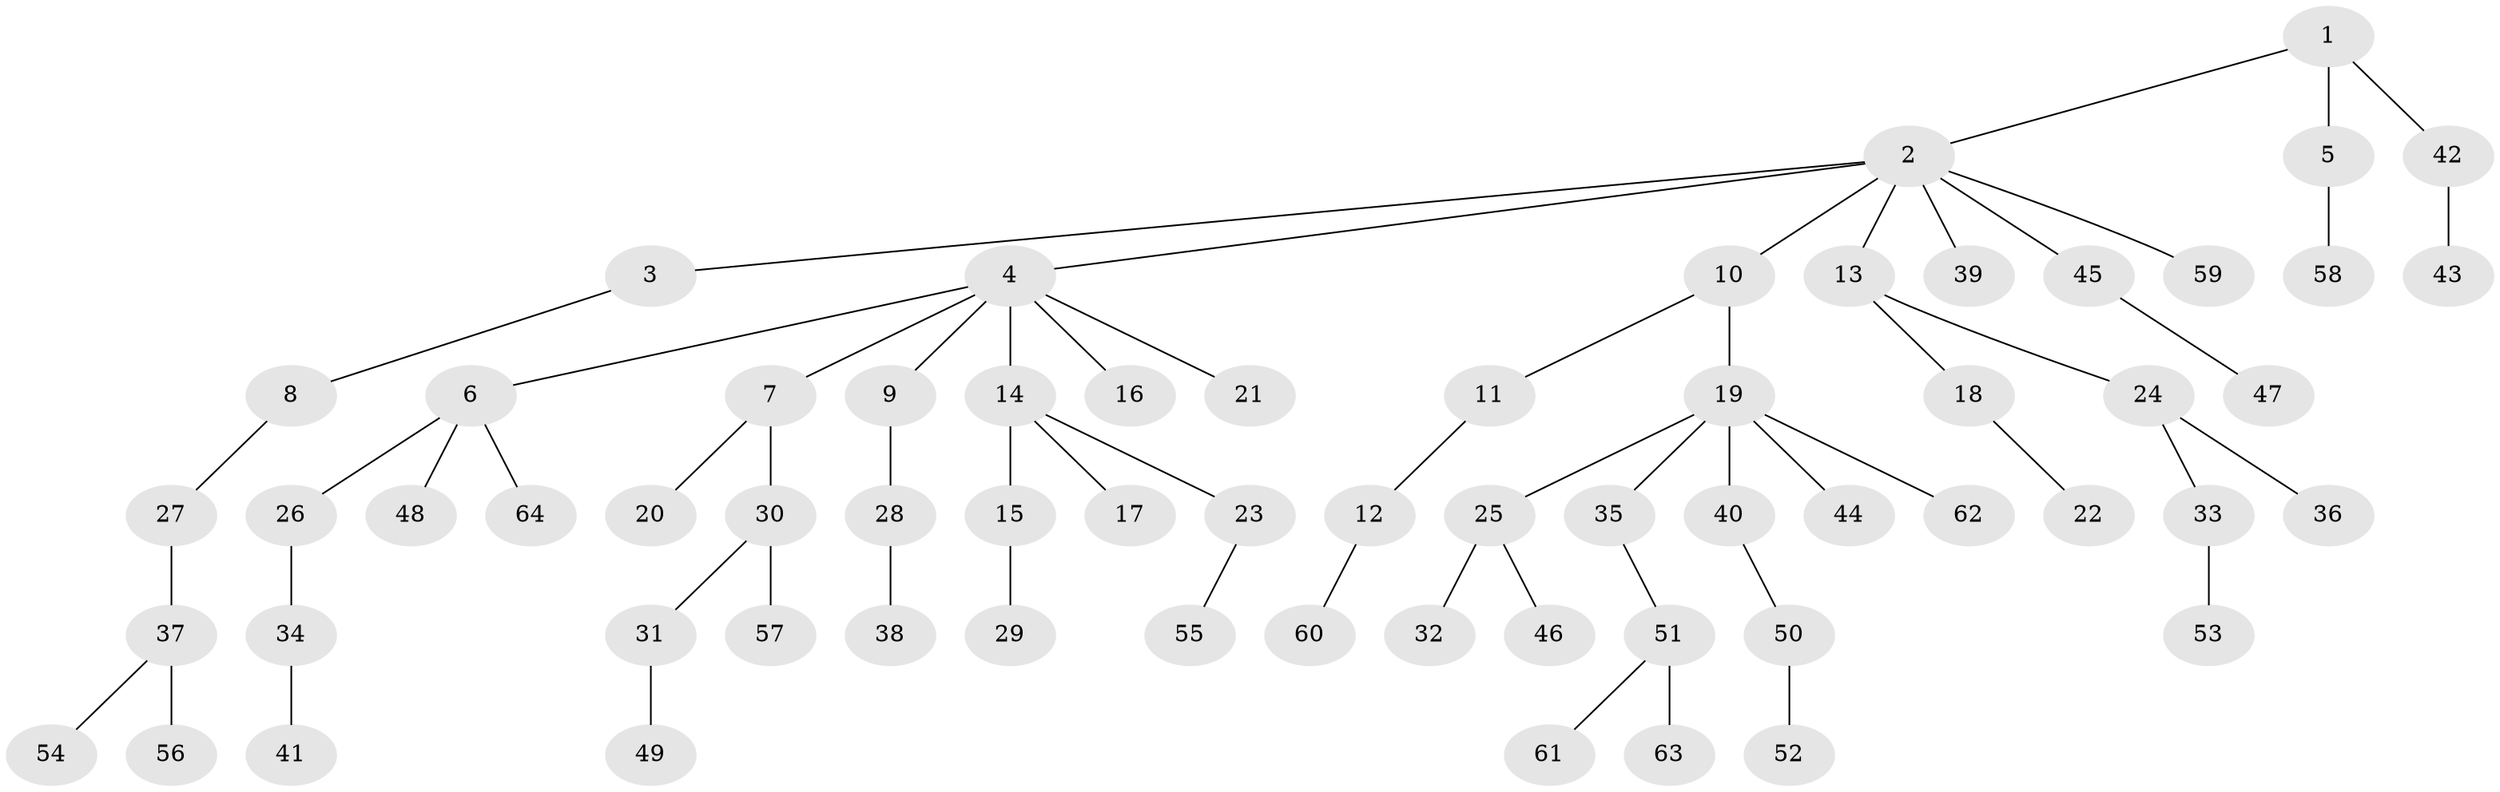 // Generated by graph-tools (version 1.1) at 2025/50/03/09/25 03:50:20]
// undirected, 64 vertices, 63 edges
graph export_dot {
graph [start="1"]
  node [color=gray90,style=filled];
  1;
  2;
  3;
  4;
  5;
  6;
  7;
  8;
  9;
  10;
  11;
  12;
  13;
  14;
  15;
  16;
  17;
  18;
  19;
  20;
  21;
  22;
  23;
  24;
  25;
  26;
  27;
  28;
  29;
  30;
  31;
  32;
  33;
  34;
  35;
  36;
  37;
  38;
  39;
  40;
  41;
  42;
  43;
  44;
  45;
  46;
  47;
  48;
  49;
  50;
  51;
  52;
  53;
  54;
  55;
  56;
  57;
  58;
  59;
  60;
  61;
  62;
  63;
  64;
  1 -- 2;
  1 -- 5;
  1 -- 42;
  2 -- 3;
  2 -- 4;
  2 -- 10;
  2 -- 13;
  2 -- 39;
  2 -- 45;
  2 -- 59;
  3 -- 8;
  4 -- 6;
  4 -- 7;
  4 -- 9;
  4 -- 14;
  4 -- 16;
  4 -- 21;
  5 -- 58;
  6 -- 26;
  6 -- 48;
  6 -- 64;
  7 -- 20;
  7 -- 30;
  8 -- 27;
  9 -- 28;
  10 -- 11;
  10 -- 19;
  11 -- 12;
  12 -- 60;
  13 -- 18;
  13 -- 24;
  14 -- 15;
  14 -- 17;
  14 -- 23;
  15 -- 29;
  18 -- 22;
  19 -- 25;
  19 -- 35;
  19 -- 40;
  19 -- 44;
  19 -- 62;
  23 -- 55;
  24 -- 33;
  24 -- 36;
  25 -- 32;
  25 -- 46;
  26 -- 34;
  27 -- 37;
  28 -- 38;
  30 -- 31;
  30 -- 57;
  31 -- 49;
  33 -- 53;
  34 -- 41;
  35 -- 51;
  37 -- 54;
  37 -- 56;
  40 -- 50;
  42 -- 43;
  45 -- 47;
  50 -- 52;
  51 -- 61;
  51 -- 63;
}
